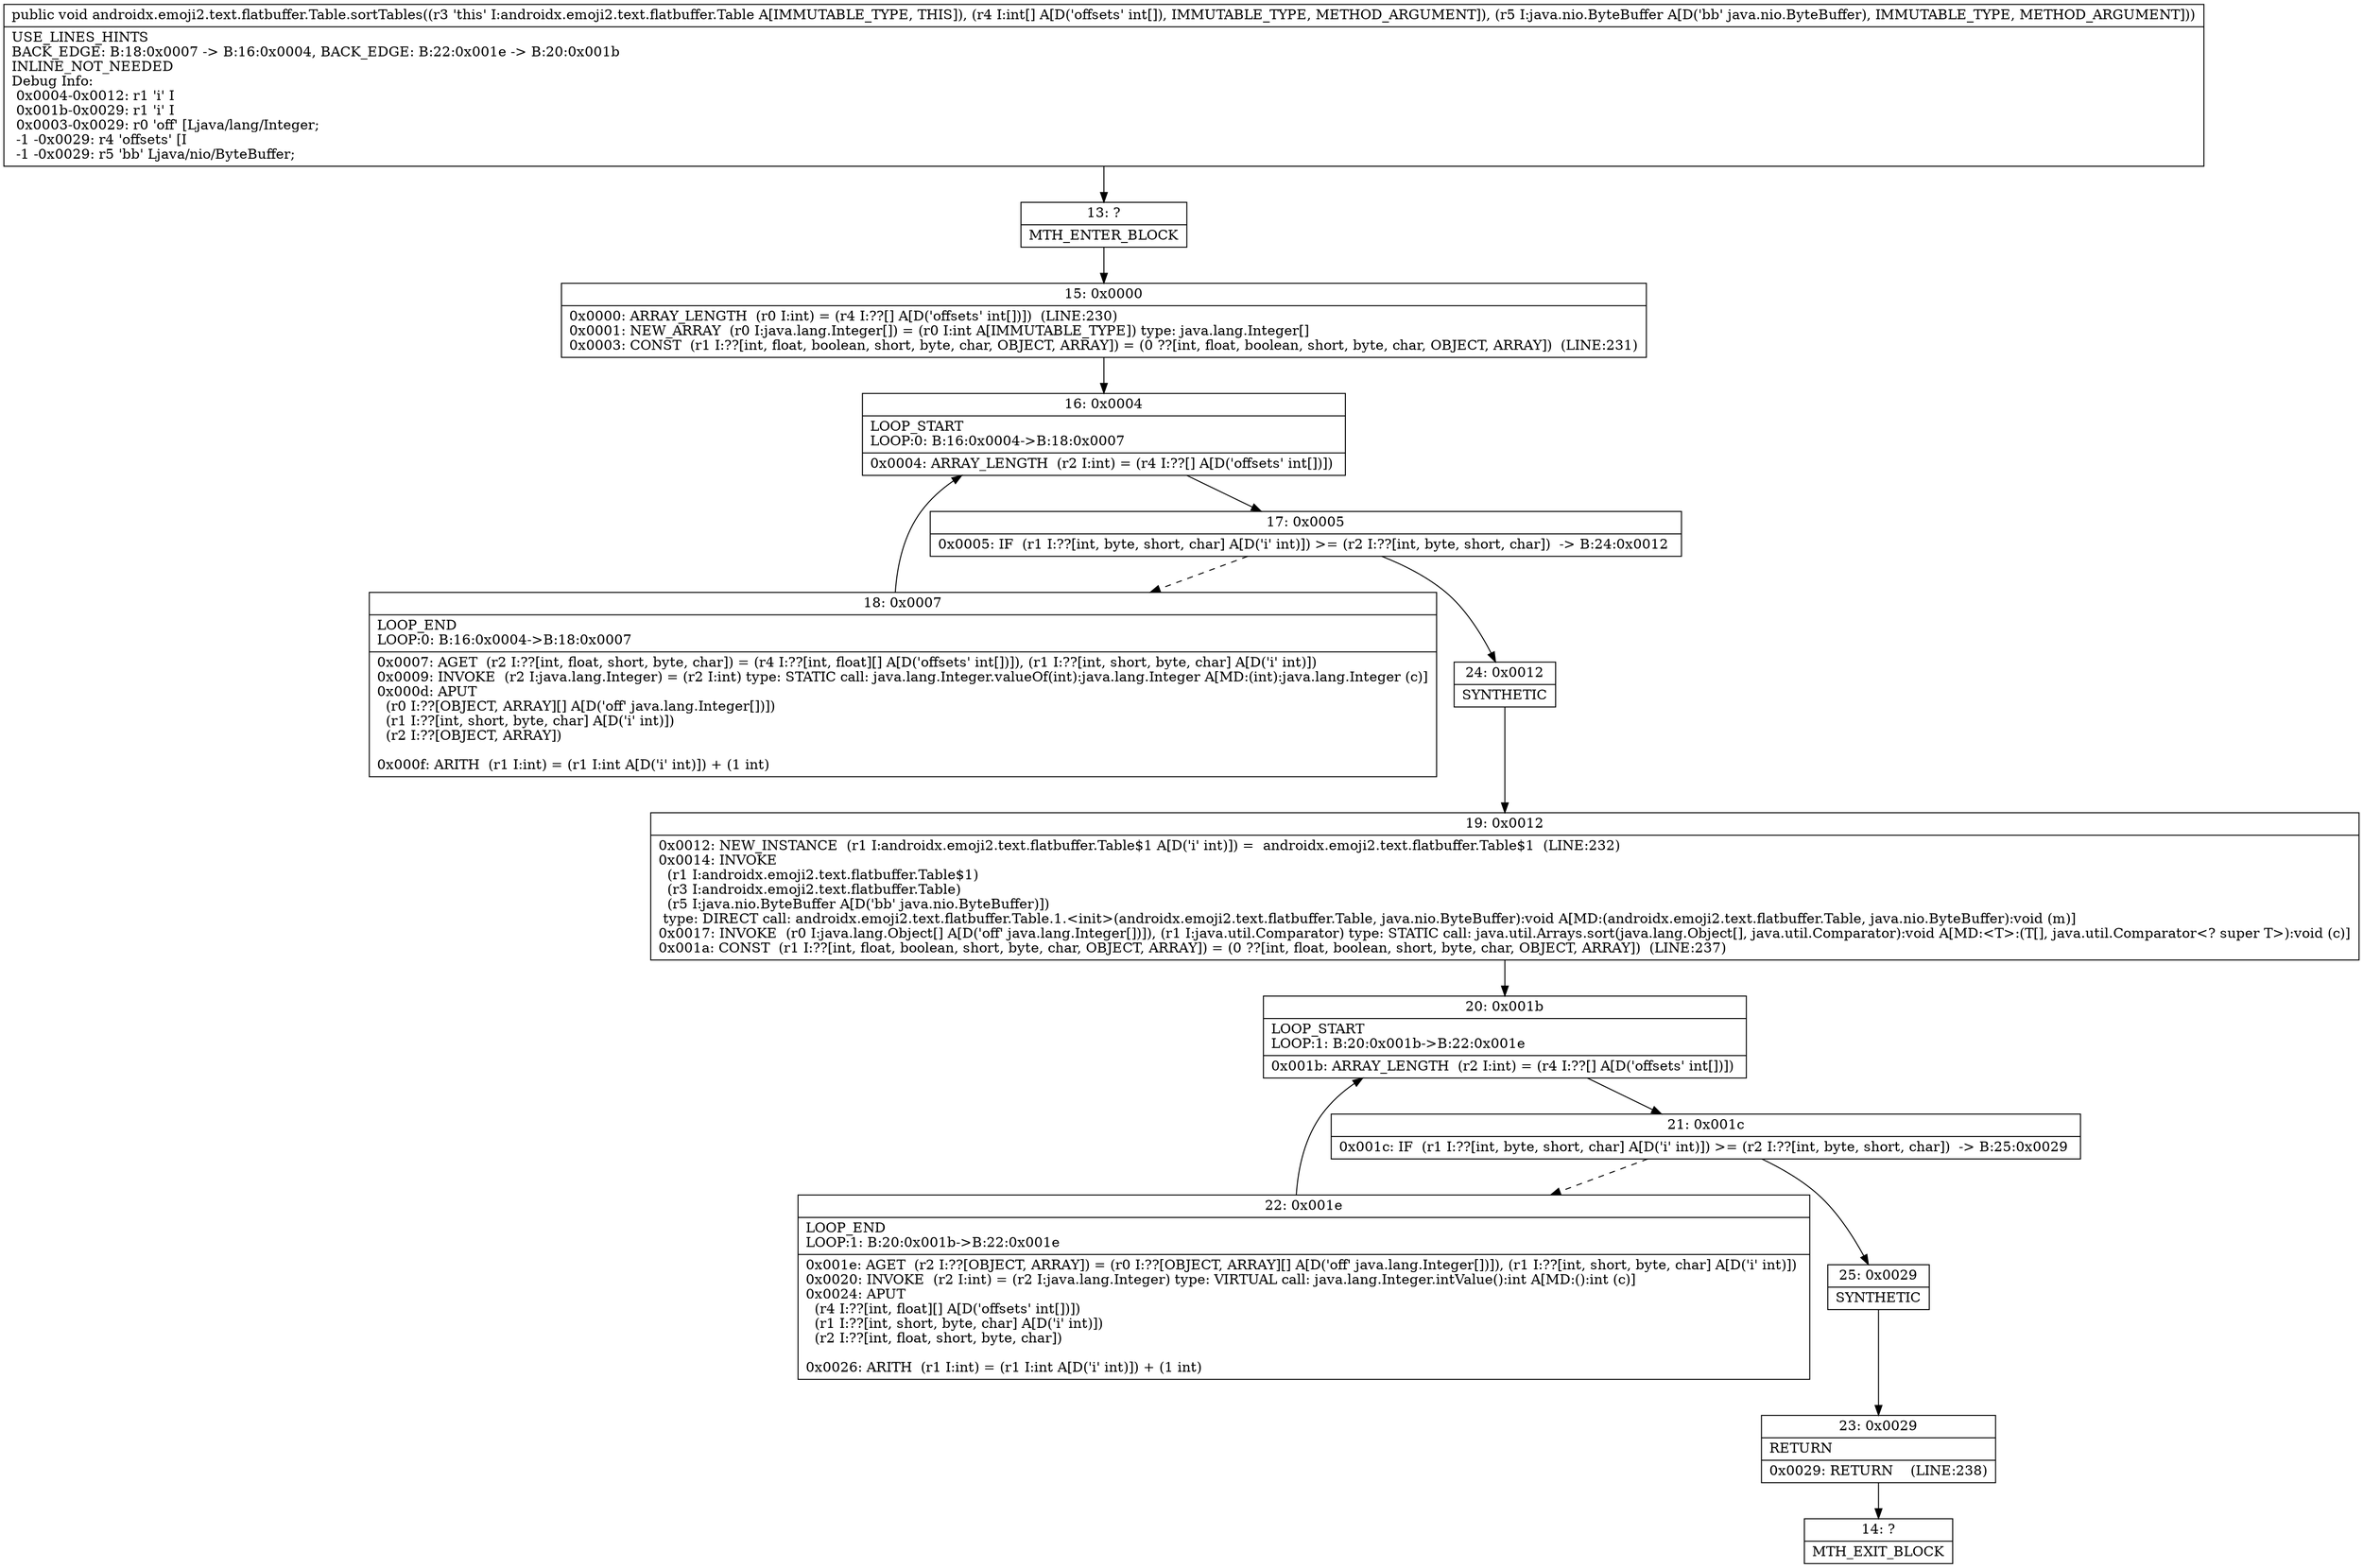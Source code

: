 digraph "CFG forandroidx.emoji2.text.flatbuffer.Table.sortTables([ILjava\/nio\/ByteBuffer;)V" {
Node_13 [shape=record,label="{13\:\ ?|MTH_ENTER_BLOCK\l}"];
Node_15 [shape=record,label="{15\:\ 0x0000|0x0000: ARRAY_LENGTH  (r0 I:int) = (r4 I:??[] A[D('offsets' int[])])  (LINE:230)\l0x0001: NEW_ARRAY  (r0 I:java.lang.Integer[]) = (r0 I:int A[IMMUTABLE_TYPE]) type: java.lang.Integer[] \l0x0003: CONST  (r1 I:??[int, float, boolean, short, byte, char, OBJECT, ARRAY]) = (0 ??[int, float, boolean, short, byte, char, OBJECT, ARRAY])  (LINE:231)\l}"];
Node_16 [shape=record,label="{16\:\ 0x0004|LOOP_START\lLOOP:0: B:16:0x0004\-\>B:18:0x0007\l|0x0004: ARRAY_LENGTH  (r2 I:int) = (r4 I:??[] A[D('offsets' int[])]) \l}"];
Node_17 [shape=record,label="{17\:\ 0x0005|0x0005: IF  (r1 I:??[int, byte, short, char] A[D('i' int)]) \>= (r2 I:??[int, byte, short, char])  \-\> B:24:0x0012 \l}"];
Node_18 [shape=record,label="{18\:\ 0x0007|LOOP_END\lLOOP:0: B:16:0x0004\-\>B:18:0x0007\l|0x0007: AGET  (r2 I:??[int, float, short, byte, char]) = (r4 I:??[int, float][] A[D('offsets' int[])]), (r1 I:??[int, short, byte, char] A[D('i' int)]) \l0x0009: INVOKE  (r2 I:java.lang.Integer) = (r2 I:int) type: STATIC call: java.lang.Integer.valueOf(int):java.lang.Integer A[MD:(int):java.lang.Integer (c)]\l0x000d: APUT  \l  (r0 I:??[OBJECT, ARRAY][] A[D('off' java.lang.Integer[])])\l  (r1 I:??[int, short, byte, char] A[D('i' int)])\l  (r2 I:??[OBJECT, ARRAY])\l \l0x000f: ARITH  (r1 I:int) = (r1 I:int A[D('i' int)]) + (1 int) \l}"];
Node_24 [shape=record,label="{24\:\ 0x0012|SYNTHETIC\l}"];
Node_19 [shape=record,label="{19\:\ 0x0012|0x0012: NEW_INSTANCE  (r1 I:androidx.emoji2.text.flatbuffer.Table$1 A[D('i' int)]) =  androidx.emoji2.text.flatbuffer.Table$1  (LINE:232)\l0x0014: INVOKE  \l  (r1 I:androidx.emoji2.text.flatbuffer.Table$1)\l  (r3 I:androidx.emoji2.text.flatbuffer.Table)\l  (r5 I:java.nio.ByteBuffer A[D('bb' java.nio.ByteBuffer)])\l type: DIRECT call: androidx.emoji2.text.flatbuffer.Table.1.\<init\>(androidx.emoji2.text.flatbuffer.Table, java.nio.ByteBuffer):void A[MD:(androidx.emoji2.text.flatbuffer.Table, java.nio.ByteBuffer):void (m)]\l0x0017: INVOKE  (r0 I:java.lang.Object[] A[D('off' java.lang.Integer[])]), (r1 I:java.util.Comparator) type: STATIC call: java.util.Arrays.sort(java.lang.Object[], java.util.Comparator):void A[MD:\<T\>:(T[], java.util.Comparator\<? super T\>):void (c)]\l0x001a: CONST  (r1 I:??[int, float, boolean, short, byte, char, OBJECT, ARRAY]) = (0 ??[int, float, boolean, short, byte, char, OBJECT, ARRAY])  (LINE:237)\l}"];
Node_20 [shape=record,label="{20\:\ 0x001b|LOOP_START\lLOOP:1: B:20:0x001b\-\>B:22:0x001e\l|0x001b: ARRAY_LENGTH  (r2 I:int) = (r4 I:??[] A[D('offsets' int[])]) \l}"];
Node_21 [shape=record,label="{21\:\ 0x001c|0x001c: IF  (r1 I:??[int, byte, short, char] A[D('i' int)]) \>= (r2 I:??[int, byte, short, char])  \-\> B:25:0x0029 \l}"];
Node_22 [shape=record,label="{22\:\ 0x001e|LOOP_END\lLOOP:1: B:20:0x001b\-\>B:22:0x001e\l|0x001e: AGET  (r2 I:??[OBJECT, ARRAY]) = (r0 I:??[OBJECT, ARRAY][] A[D('off' java.lang.Integer[])]), (r1 I:??[int, short, byte, char] A[D('i' int)]) \l0x0020: INVOKE  (r2 I:int) = (r2 I:java.lang.Integer) type: VIRTUAL call: java.lang.Integer.intValue():int A[MD:():int (c)]\l0x0024: APUT  \l  (r4 I:??[int, float][] A[D('offsets' int[])])\l  (r1 I:??[int, short, byte, char] A[D('i' int)])\l  (r2 I:??[int, float, short, byte, char])\l \l0x0026: ARITH  (r1 I:int) = (r1 I:int A[D('i' int)]) + (1 int) \l}"];
Node_25 [shape=record,label="{25\:\ 0x0029|SYNTHETIC\l}"];
Node_23 [shape=record,label="{23\:\ 0x0029|RETURN\l|0x0029: RETURN    (LINE:238)\l}"];
Node_14 [shape=record,label="{14\:\ ?|MTH_EXIT_BLOCK\l}"];
MethodNode[shape=record,label="{public void androidx.emoji2.text.flatbuffer.Table.sortTables((r3 'this' I:androidx.emoji2.text.flatbuffer.Table A[IMMUTABLE_TYPE, THIS]), (r4 I:int[] A[D('offsets' int[]), IMMUTABLE_TYPE, METHOD_ARGUMENT]), (r5 I:java.nio.ByteBuffer A[D('bb' java.nio.ByteBuffer), IMMUTABLE_TYPE, METHOD_ARGUMENT]))  | USE_LINES_HINTS\lBACK_EDGE: B:18:0x0007 \-\> B:16:0x0004, BACK_EDGE: B:22:0x001e \-\> B:20:0x001b\lINLINE_NOT_NEEDED\lDebug Info:\l  0x0004\-0x0012: r1 'i' I\l  0x001b\-0x0029: r1 'i' I\l  0x0003\-0x0029: r0 'off' [Ljava\/lang\/Integer;\l  \-1 \-0x0029: r4 'offsets' [I\l  \-1 \-0x0029: r5 'bb' Ljava\/nio\/ByteBuffer;\l}"];
MethodNode -> Node_13;Node_13 -> Node_15;
Node_15 -> Node_16;
Node_16 -> Node_17;
Node_17 -> Node_18[style=dashed];
Node_17 -> Node_24;
Node_18 -> Node_16;
Node_24 -> Node_19;
Node_19 -> Node_20;
Node_20 -> Node_21;
Node_21 -> Node_22[style=dashed];
Node_21 -> Node_25;
Node_22 -> Node_20;
Node_25 -> Node_23;
Node_23 -> Node_14;
}

